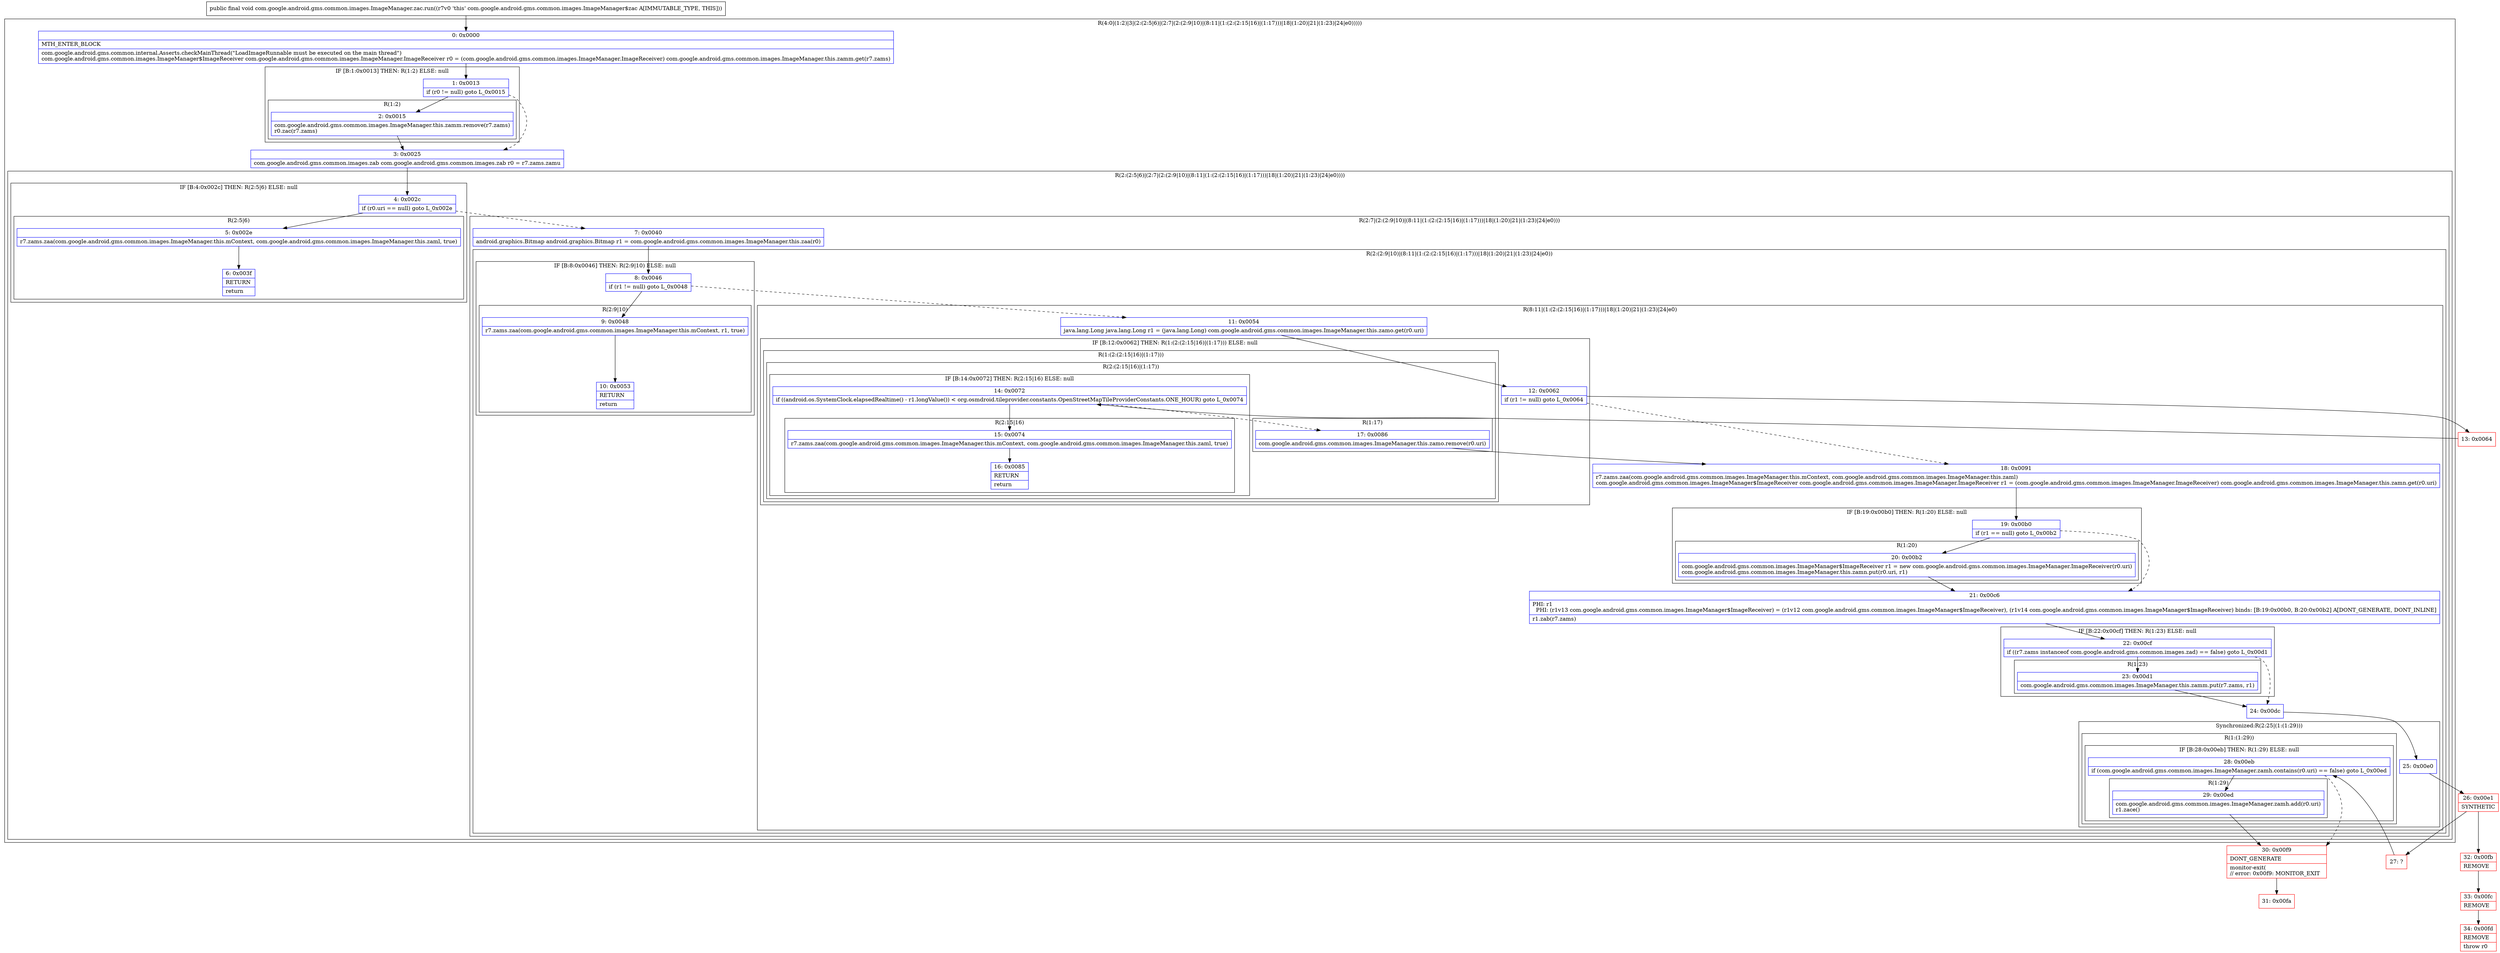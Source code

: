 digraph "CFG forcom.google.android.gms.common.images.ImageManager.zac.run()V" {
subgraph cluster_Region_60988151 {
label = "R(4:0|(1:2)|3|(2:(2:5|6)|(2:7|(2:(2:9|10)|(8:11|(1:(2:(2:15|16)|(1:17)))|18|(1:20)|21|(1:23)|24|e0)))))";
node [shape=record,color=blue];
Node_0 [shape=record,label="{0\:\ 0x0000|MTH_ENTER_BLOCK\l|com.google.android.gms.common.internal.Asserts.checkMainThread(\"LoadImageRunnable must be executed on the main thread\")\lcom.google.android.gms.common.images.ImageManager$ImageReceiver com.google.android.gms.common.images.ImageManager.ImageReceiver r0 = (com.google.android.gms.common.images.ImageManager.ImageReceiver) com.google.android.gms.common.images.ImageManager.this.zamm.get(r7.zams)\l}"];
subgraph cluster_IfRegion_1408700392 {
label = "IF [B:1:0x0013] THEN: R(1:2) ELSE: null";
node [shape=record,color=blue];
Node_1 [shape=record,label="{1\:\ 0x0013|if (r0 != null) goto L_0x0015\l}"];
subgraph cluster_Region_1077844266 {
label = "R(1:2)";
node [shape=record,color=blue];
Node_2 [shape=record,label="{2\:\ 0x0015|com.google.android.gms.common.images.ImageManager.this.zamm.remove(r7.zams)\lr0.zac(r7.zams)\l}"];
}
}
Node_3 [shape=record,label="{3\:\ 0x0025|com.google.android.gms.common.images.zab com.google.android.gms.common.images.zab r0 = r7.zams.zamu\l}"];
subgraph cluster_Region_826401679 {
label = "R(2:(2:5|6)|(2:7|(2:(2:9|10)|(8:11|(1:(2:(2:15|16)|(1:17)))|18|(1:20)|21|(1:23)|24|e0))))";
node [shape=record,color=blue];
subgraph cluster_IfRegion_588370361 {
label = "IF [B:4:0x002c] THEN: R(2:5|6) ELSE: null";
node [shape=record,color=blue];
Node_4 [shape=record,label="{4\:\ 0x002c|if (r0.uri == null) goto L_0x002e\l}"];
subgraph cluster_Region_1239241913 {
label = "R(2:5|6)";
node [shape=record,color=blue];
Node_5 [shape=record,label="{5\:\ 0x002e|r7.zams.zaa(com.google.android.gms.common.images.ImageManager.this.mContext, com.google.android.gms.common.images.ImageManager.this.zaml, true)\l}"];
Node_6 [shape=record,label="{6\:\ 0x003f|RETURN\l|return\l}"];
}
}
subgraph cluster_Region_879989262 {
label = "R(2:7|(2:(2:9|10)|(8:11|(1:(2:(2:15|16)|(1:17)))|18|(1:20)|21|(1:23)|24|e0)))";
node [shape=record,color=blue];
Node_7 [shape=record,label="{7\:\ 0x0040|android.graphics.Bitmap android.graphics.Bitmap r1 = com.google.android.gms.common.images.ImageManager.this.zaa(r0)\l}"];
subgraph cluster_Region_324719746 {
label = "R(2:(2:9|10)|(8:11|(1:(2:(2:15|16)|(1:17)))|18|(1:20)|21|(1:23)|24|e0))";
node [shape=record,color=blue];
subgraph cluster_IfRegion_1131358922 {
label = "IF [B:8:0x0046] THEN: R(2:9|10) ELSE: null";
node [shape=record,color=blue];
Node_8 [shape=record,label="{8\:\ 0x0046|if (r1 != null) goto L_0x0048\l}"];
subgraph cluster_Region_304851397 {
label = "R(2:9|10)";
node [shape=record,color=blue];
Node_9 [shape=record,label="{9\:\ 0x0048|r7.zams.zaa(com.google.android.gms.common.images.ImageManager.this.mContext, r1, true)\l}"];
Node_10 [shape=record,label="{10\:\ 0x0053|RETURN\l|return\l}"];
}
}
subgraph cluster_Region_1603289895 {
label = "R(8:11|(1:(2:(2:15|16)|(1:17)))|18|(1:20)|21|(1:23)|24|e0)";
node [shape=record,color=blue];
Node_11 [shape=record,label="{11\:\ 0x0054|java.lang.Long java.lang.Long r1 = (java.lang.Long) com.google.android.gms.common.images.ImageManager.this.zamo.get(r0.uri)\l}"];
subgraph cluster_IfRegion_865971147 {
label = "IF [B:12:0x0062] THEN: R(1:(2:(2:15|16)|(1:17))) ELSE: null";
node [shape=record,color=blue];
Node_12 [shape=record,label="{12\:\ 0x0062|if (r1 != null) goto L_0x0064\l}"];
subgraph cluster_Region_309718939 {
label = "R(1:(2:(2:15|16)|(1:17)))";
node [shape=record,color=blue];
subgraph cluster_Region_748039105 {
label = "R(2:(2:15|16)|(1:17))";
node [shape=record,color=blue];
subgraph cluster_IfRegion_1761161933 {
label = "IF [B:14:0x0072] THEN: R(2:15|16) ELSE: null";
node [shape=record,color=blue];
Node_14 [shape=record,label="{14\:\ 0x0072|if ((android.os.SystemClock.elapsedRealtime() \- r1.longValue()) \< org.osmdroid.tileprovider.constants.OpenStreetMapTileProviderConstants.ONE_HOUR) goto L_0x0074\l}"];
subgraph cluster_Region_256760438 {
label = "R(2:15|16)";
node [shape=record,color=blue];
Node_15 [shape=record,label="{15\:\ 0x0074|r7.zams.zaa(com.google.android.gms.common.images.ImageManager.this.mContext, com.google.android.gms.common.images.ImageManager.this.zaml, true)\l}"];
Node_16 [shape=record,label="{16\:\ 0x0085|RETURN\l|return\l}"];
}
}
subgraph cluster_Region_1809016374 {
label = "R(1:17)";
node [shape=record,color=blue];
Node_17 [shape=record,label="{17\:\ 0x0086|com.google.android.gms.common.images.ImageManager.this.zamo.remove(r0.uri)\l}"];
}
}
}
}
Node_18 [shape=record,label="{18\:\ 0x0091|r7.zams.zaa(com.google.android.gms.common.images.ImageManager.this.mContext, com.google.android.gms.common.images.ImageManager.this.zaml)\lcom.google.android.gms.common.images.ImageManager$ImageReceiver com.google.android.gms.common.images.ImageManager.ImageReceiver r1 = (com.google.android.gms.common.images.ImageManager.ImageReceiver) com.google.android.gms.common.images.ImageManager.this.zamn.get(r0.uri)\l}"];
subgraph cluster_IfRegion_1383758946 {
label = "IF [B:19:0x00b0] THEN: R(1:20) ELSE: null";
node [shape=record,color=blue];
Node_19 [shape=record,label="{19\:\ 0x00b0|if (r1 == null) goto L_0x00b2\l}"];
subgraph cluster_Region_1180888812 {
label = "R(1:20)";
node [shape=record,color=blue];
Node_20 [shape=record,label="{20\:\ 0x00b2|com.google.android.gms.common.images.ImageManager$ImageReceiver r1 = new com.google.android.gms.common.images.ImageManager.ImageReceiver(r0.uri)\lcom.google.android.gms.common.images.ImageManager.this.zamn.put(r0.uri, r1)\l}"];
}
}
Node_21 [shape=record,label="{21\:\ 0x00c6|PHI: r1 \l  PHI: (r1v13 com.google.android.gms.common.images.ImageManager$ImageReceiver) = (r1v12 com.google.android.gms.common.images.ImageManager$ImageReceiver), (r1v14 com.google.android.gms.common.images.ImageManager$ImageReceiver) binds: [B:19:0x00b0, B:20:0x00b2] A[DONT_GENERATE, DONT_INLINE]\l|r1.zab(r7.zams)\l}"];
subgraph cluster_IfRegion_1257693657 {
label = "IF [B:22:0x00cf] THEN: R(1:23) ELSE: null";
node [shape=record,color=blue];
Node_22 [shape=record,label="{22\:\ 0x00cf|if ((r7.zams instanceof com.google.android.gms.common.images.zad) == false) goto L_0x00d1\l}"];
subgraph cluster_Region_500204137 {
label = "R(1:23)";
node [shape=record,color=blue];
Node_23 [shape=record,label="{23\:\ 0x00d1|com.google.android.gms.common.images.ImageManager.this.zamm.put(r7.zams, r1)\l}"];
}
}
Node_24 [shape=record,label="{24\:\ 0x00dc}"];
subgraph cluster_SynchronizedRegion_2000868907 {
label = "Synchronized:R(2:25|(1:(1:29)))";
node [shape=record,color=blue];
Node_25 [shape=record,label="{25\:\ 0x00e0}"];
subgraph cluster_Region_1788289825 {
label = "R(1:(1:29))";
node [shape=record,color=blue];
subgraph cluster_IfRegion_1856628684 {
label = "IF [B:28:0x00eb] THEN: R(1:29) ELSE: null";
node [shape=record,color=blue];
Node_28 [shape=record,label="{28\:\ 0x00eb|if (com.google.android.gms.common.images.ImageManager.zamh.contains(r0.uri) == false) goto L_0x00ed\l}"];
subgraph cluster_Region_863836229 {
label = "R(1:29)";
node [shape=record,color=blue];
Node_29 [shape=record,label="{29\:\ 0x00ed|com.google.android.gms.common.images.ImageManager.zamh.add(r0.uri)\lr1.zace()\l}"];
}
}
}
}
}
}
}
}
}
Node_13 [shape=record,color=red,label="{13\:\ 0x0064}"];
Node_26 [shape=record,color=red,label="{26\:\ 0x00e1|SYNTHETIC\l}"];
Node_27 [shape=record,color=red,label="{27\:\ ?}"];
Node_30 [shape=record,color=red,label="{30\:\ 0x00f9|DONT_GENERATE\l|monitor\-exit(\l\/\/ error: 0x00f9: MONITOR_EXIT  \l}"];
Node_31 [shape=record,color=red,label="{31\:\ 0x00fa}"];
Node_32 [shape=record,color=red,label="{32\:\ 0x00fb|REMOVE\l}"];
Node_33 [shape=record,color=red,label="{33\:\ 0x00fc|REMOVE\l}"];
Node_34 [shape=record,color=red,label="{34\:\ 0x00fd|REMOVE\l|throw r0\l}"];
MethodNode[shape=record,label="{public final void com.google.android.gms.common.images.ImageManager.zac.run((r7v0 'this' com.google.android.gms.common.images.ImageManager$zac A[IMMUTABLE_TYPE, THIS])) }"];
MethodNode -> Node_0;
Node_0 -> Node_1;
Node_1 -> Node_2;
Node_1 -> Node_3[style=dashed];
Node_2 -> Node_3;
Node_3 -> Node_4;
Node_4 -> Node_5;
Node_4 -> Node_7[style=dashed];
Node_5 -> Node_6;
Node_7 -> Node_8;
Node_8 -> Node_9;
Node_8 -> Node_11[style=dashed];
Node_9 -> Node_10;
Node_11 -> Node_12;
Node_12 -> Node_13;
Node_12 -> Node_18[style=dashed];
Node_14 -> Node_15;
Node_14 -> Node_17[style=dashed];
Node_15 -> Node_16;
Node_17 -> Node_18;
Node_18 -> Node_19;
Node_19 -> Node_20;
Node_19 -> Node_21[style=dashed];
Node_20 -> Node_21;
Node_21 -> Node_22;
Node_22 -> Node_23;
Node_22 -> Node_24[style=dashed];
Node_23 -> Node_24;
Node_24 -> Node_25;
Node_25 -> Node_26;
Node_28 -> Node_29;
Node_28 -> Node_30[style=dashed];
Node_29 -> Node_30;
Node_13 -> Node_14;
Node_26 -> Node_27;
Node_26 -> Node_32;
Node_27 -> Node_28;
Node_30 -> Node_31;
Node_32 -> Node_33;
Node_33 -> Node_34;
}

